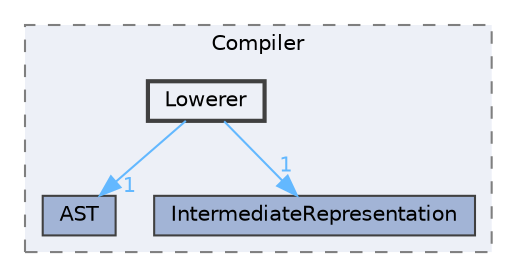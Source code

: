 digraph "/Users/fola/Documents/ArkScript/Ark/include/Ark/Compiler/Lowerer"
{
 // INTERACTIVE_SVG=YES
 // LATEX_PDF_SIZE
  bgcolor="transparent";
  edge [fontname=Helvetica,fontsize=10,labelfontname=Helvetica,labelfontsize=10];
  node [fontname=Helvetica,fontsize=10,shape=box,height=0.2,width=0.4];
  compound=true
  subgraph clusterdir_e4f19535f57335fb80a0267cec25bf70 {
    graph [ bgcolor="#edf0f7", pencolor="grey50", label="Compiler", fontname=Helvetica,fontsize=10 style="filled,dashed", URL="dir_e4f19535f57335fb80a0267cec25bf70.html",tooltip=""]
  dir_100d7a05404dd55ce1a106aad5a3b28c [label="AST", fillcolor="#a2b4d6", color="grey25", style="filled", URL="dir_100d7a05404dd55ce1a106aad5a3b28c.html",tooltip=""];
  dir_ad45c69e33d564afb397466bf2d991f2 [label="IntermediateRepresentation", fillcolor="#a2b4d6", color="grey25", style="filled", URL="dir_ad45c69e33d564afb397466bf2d991f2.html",tooltip=""];
  dir_194fbbac977e5b9c6e9f70469dfb9cce [label="Lowerer", fillcolor="#edf0f7", color="grey25", style="filled,bold", URL="dir_194fbbac977e5b9c6e9f70469dfb9cce.html",tooltip=""];
  }
  dir_194fbbac977e5b9c6e9f70469dfb9cce->dir_100d7a05404dd55ce1a106aad5a3b28c [headlabel="1", labeldistance=1.5 headhref="dir_000026_000003.html" href="dir_000026_000003.html" color="steelblue1" fontcolor="steelblue1"];
  dir_194fbbac977e5b9c6e9f70469dfb9cce->dir_ad45c69e33d564afb397466bf2d991f2 [headlabel="1", labeldistance=1.5 headhref="dir_000026_000022.html" href="dir_000026_000022.html" color="steelblue1" fontcolor="steelblue1"];
}
